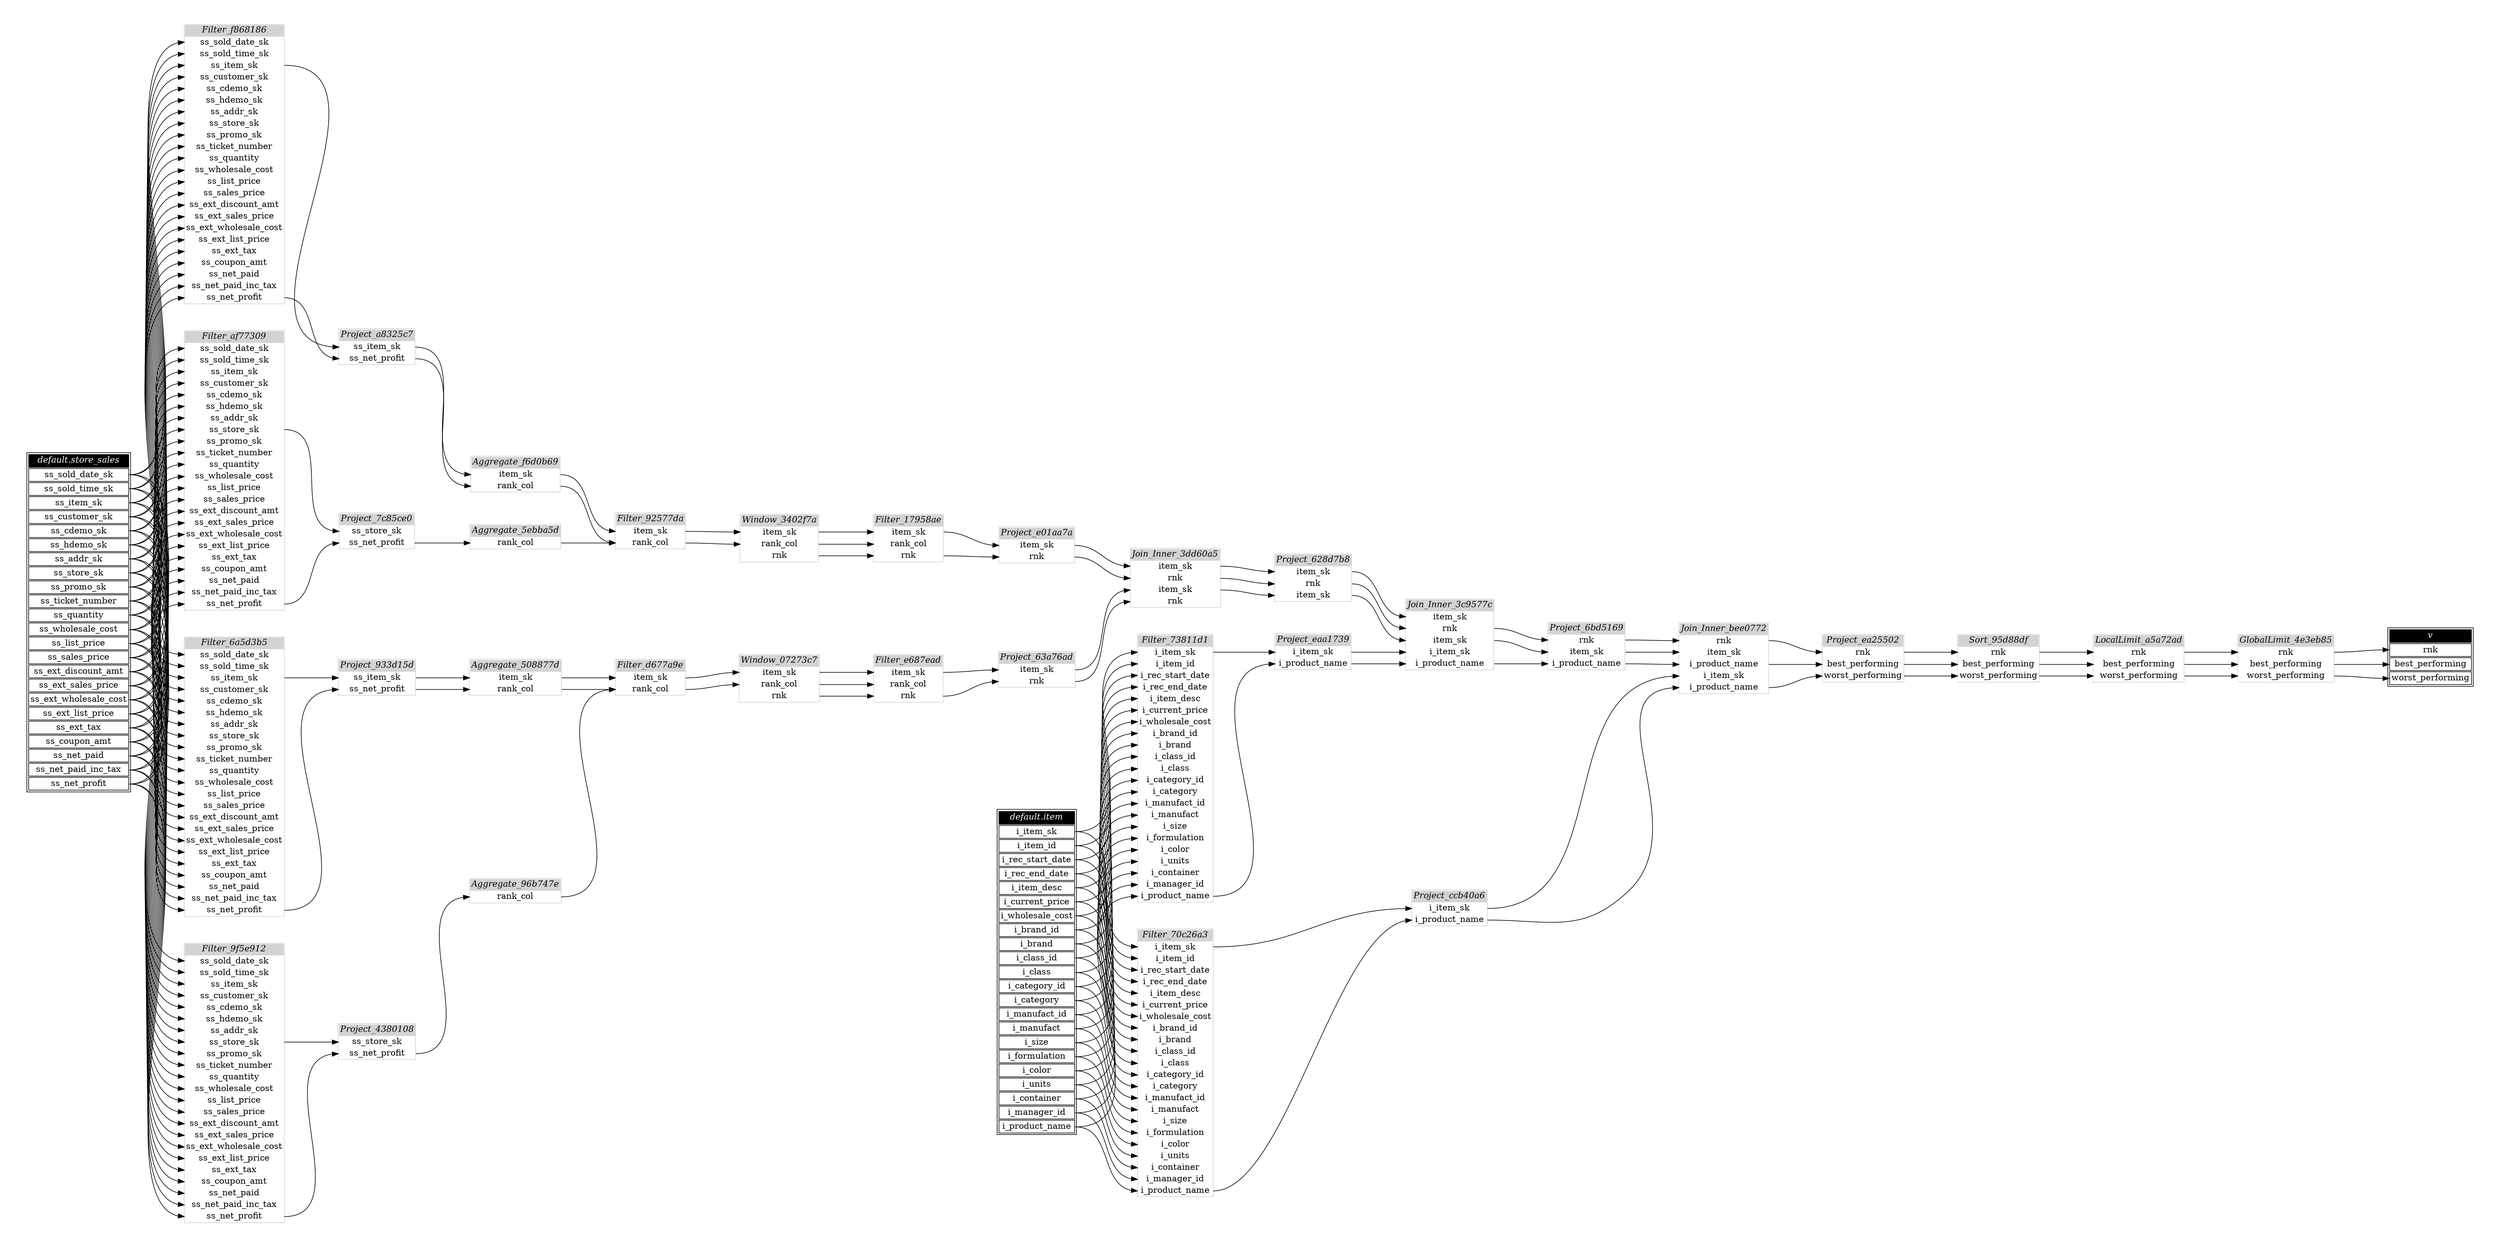// Automatically generated by TPCDSFlowTestSuite


digraph {
  graph [pad="0.5" nodesep="0.5" ranksep="1" fontname="Helvetica" rankdir=LR];
  node [shape=plaintext]

  
"Aggregate_508877d" [label=<
<table color="lightgray" border="1" cellborder="0" cellspacing="0">
  <tr><td bgcolor="lightgray" port="nodeName"><i>Aggregate_508877d</i></td></tr>
  <tr><td port="0">item_sk</td></tr>
<tr><td port="1">rank_col</td></tr>
</table>>];
     

"Aggregate_5ebba5d" [label=<
<table color="lightgray" border="1" cellborder="0" cellspacing="0">
  <tr><td bgcolor="lightgray" port="nodeName"><i>Aggregate_5ebba5d</i></td></tr>
  <tr><td port="0">rank_col</td></tr>
</table>>];
     

"Aggregate_96b747e" [label=<
<table color="lightgray" border="1" cellborder="0" cellspacing="0">
  <tr><td bgcolor="lightgray" port="nodeName"><i>Aggregate_96b747e</i></td></tr>
  <tr><td port="0">rank_col</td></tr>
</table>>];
     

"Aggregate_f6d0b69" [label=<
<table color="lightgray" border="1" cellborder="0" cellspacing="0">
  <tr><td bgcolor="lightgray" port="nodeName"><i>Aggregate_f6d0b69</i></td></tr>
  <tr><td port="0">item_sk</td></tr>
<tr><td port="1">rank_col</td></tr>
</table>>];
     

"Filter_17958ae" [label=<
<table color="lightgray" border="1" cellborder="0" cellspacing="0">
  <tr><td bgcolor="lightgray" port="nodeName"><i>Filter_17958ae</i></td></tr>
  <tr><td port="0">item_sk</td></tr>
<tr><td port="1">rank_col</td></tr>
<tr><td port="2">rnk</td></tr>
</table>>];
     

"Filter_6a5d3b5" [label=<
<table color="lightgray" border="1" cellborder="0" cellspacing="0">
  <tr><td bgcolor="lightgray" port="nodeName"><i>Filter_6a5d3b5</i></td></tr>
  <tr><td port="0">ss_sold_date_sk</td></tr>
<tr><td port="1">ss_sold_time_sk</td></tr>
<tr><td port="2">ss_item_sk</td></tr>
<tr><td port="3">ss_customer_sk</td></tr>
<tr><td port="4">ss_cdemo_sk</td></tr>
<tr><td port="5">ss_hdemo_sk</td></tr>
<tr><td port="6">ss_addr_sk</td></tr>
<tr><td port="7">ss_store_sk</td></tr>
<tr><td port="8">ss_promo_sk</td></tr>
<tr><td port="9">ss_ticket_number</td></tr>
<tr><td port="10">ss_quantity</td></tr>
<tr><td port="11">ss_wholesale_cost</td></tr>
<tr><td port="12">ss_list_price</td></tr>
<tr><td port="13">ss_sales_price</td></tr>
<tr><td port="14">ss_ext_discount_amt</td></tr>
<tr><td port="15">ss_ext_sales_price</td></tr>
<tr><td port="16">ss_ext_wholesale_cost</td></tr>
<tr><td port="17">ss_ext_list_price</td></tr>
<tr><td port="18">ss_ext_tax</td></tr>
<tr><td port="19">ss_coupon_amt</td></tr>
<tr><td port="20">ss_net_paid</td></tr>
<tr><td port="21">ss_net_paid_inc_tax</td></tr>
<tr><td port="22">ss_net_profit</td></tr>
</table>>];
     

"Filter_70c26a3" [label=<
<table color="lightgray" border="1" cellborder="0" cellspacing="0">
  <tr><td bgcolor="lightgray" port="nodeName"><i>Filter_70c26a3</i></td></tr>
  <tr><td port="0">i_item_sk</td></tr>
<tr><td port="1">i_item_id</td></tr>
<tr><td port="2">i_rec_start_date</td></tr>
<tr><td port="3">i_rec_end_date</td></tr>
<tr><td port="4">i_item_desc</td></tr>
<tr><td port="5">i_current_price</td></tr>
<tr><td port="6">i_wholesale_cost</td></tr>
<tr><td port="7">i_brand_id</td></tr>
<tr><td port="8">i_brand</td></tr>
<tr><td port="9">i_class_id</td></tr>
<tr><td port="10">i_class</td></tr>
<tr><td port="11">i_category_id</td></tr>
<tr><td port="12">i_category</td></tr>
<tr><td port="13">i_manufact_id</td></tr>
<tr><td port="14">i_manufact</td></tr>
<tr><td port="15">i_size</td></tr>
<tr><td port="16">i_formulation</td></tr>
<tr><td port="17">i_color</td></tr>
<tr><td port="18">i_units</td></tr>
<tr><td port="19">i_container</td></tr>
<tr><td port="20">i_manager_id</td></tr>
<tr><td port="21">i_product_name</td></tr>
</table>>];
     

"Filter_73811d1" [label=<
<table color="lightgray" border="1" cellborder="0" cellspacing="0">
  <tr><td bgcolor="lightgray" port="nodeName"><i>Filter_73811d1</i></td></tr>
  <tr><td port="0">i_item_sk</td></tr>
<tr><td port="1">i_item_id</td></tr>
<tr><td port="2">i_rec_start_date</td></tr>
<tr><td port="3">i_rec_end_date</td></tr>
<tr><td port="4">i_item_desc</td></tr>
<tr><td port="5">i_current_price</td></tr>
<tr><td port="6">i_wholesale_cost</td></tr>
<tr><td port="7">i_brand_id</td></tr>
<tr><td port="8">i_brand</td></tr>
<tr><td port="9">i_class_id</td></tr>
<tr><td port="10">i_class</td></tr>
<tr><td port="11">i_category_id</td></tr>
<tr><td port="12">i_category</td></tr>
<tr><td port="13">i_manufact_id</td></tr>
<tr><td port="14">i_manufact</td></tr>
<tr><td port="15">i_size</td></tr>
<tr><td port="16">i_formulation</td></tr>
<tr><td port="17">i_color</td></tr>
<tr><td port="18">i_units</td></tr>
<tr><td port="19">i_container</td></tr>
<tr><td port="20">i_manager_id</td></tr>
<tr><td port="21">i_product_name</td></tr>
</table>>];
     

"Filter_92577da" [label=<
<table color="lightgray" border="1" cellborder="0" cellspacing="0">
  <tr><td bgcolor="lightgray" port="nodeName"><i>Filter_92577da</i></td></tr>
  <tr><td port="0">item_sk</td></tr>
<tr><td port="1">rank_col</td></tr>
</table>>];
     

"Filter_9f5e912" [label=<
<table color="lightgray" border="1" cellborder="0" cellspacing="0">
  <tr><td bgcolor="lightgray" port="nodeName"><i>Filter_9f5e912</i></td></tr>
  <tr><td port="0">ss_sold_date_sk</td></tr>
<tr><td port="1">ss_sold_time_sk</td></tr>
<tr><td port="2">ss_item_sk</td></tr>
<tr><td port="3">ss_customer_sk</td></tr>
<tr><td port="4">ss_cdemo_sk</td></tr>
<tr><td port="5">ss_hdemo_sk</td></tr>
<tr><td port="6">ss_addr_sk</td></tr>
<tr><td port="7">ss_store_sk</td></tr>
<tr><td port="8">ss_promo_sk</td></tr>
<tr><td port="9">ss_ticket_number</td></tr>
<tr><td port="10">ss_quantity</td></tr>
<tr><td port="11">ss_wholesale_cost</td></tr>
<tr><td port="12">ss_list_price</td></tr>
<tr><td port="13">ss_sales_price</td></tr>
<tr><td port="14">ss_ext_discount_amt</td></tr>
<tr><td port="15">ss_ext_sales_price</td></tr>
<tr><td port="16">ss_ext_wholesale_cost</td></tr>
<tr><td port="17">ss_ext_list_price</td></tr>
<tr><td port="18">ss_ext_tax</td></tr>
<tr><td port="19">ss_coupon_amt</td></tr>
<tr><td port="20">ss_net_paid</td></tr>
<tr><td port="21">ss_net_paid_inc_tax</td></tr>
<tr><td port="22">ss_net_profit</td></tr>
</table>>];
     

"Filter_af77309" [label=<
<table color="lightgray" border="1" cellborder="0" cellspacing="0">
  <tr><td bgcolor="lightgray" port="nodeName"><i>Filter_af77309</i></td></tr>
  <tr><td port="0">ss_sold_date_sk</td></tr>
<tr><td port="1">ss_sold_time_sk</td></tr>
<tr><td port="2">ss_item_sk</td></tr>
<tr><td port="3">ss_customer_sk</td></tr>
<tr><td port="4">ss_cdemo_sk</td></tr>
<tr><td port="5">ss_hdemo_sk</td></tr>
<tr><td port="6">ss_addr_sk</td></tr>
<tr><td port="7">ss_store_sk</td></tr>
<tr><td port="8">ss_promo_sk</td></tr>
<tr><td port="9">ss_ticket_number</td></tr>
<tr><td port="10">ss_quantity</td></tr>
<tr><td port="11">ss_wholesale_cost</td></tr>
<tr><td port="12">ss_list_price</td></tr>
<tr><td port="13">ss_sales_price</td></tr>
<tr><td port="14">ss_ext_discount_amt</td></tr>
<tr><td port="15">ss_ext_sales_price</td></tr>
<tr><td port="16">ss_ext_wholesale_cost</td></tr>
<tr><td port="17">ss_ext_list_price</td></tr>
<tr><td port="18">ss_ext_tax</td></tr>
<tr><td port="19">ss_coupon_amt</td></tr>
<tr><td port="20">ss_net_paid</td></tr>
<tr><td port="21">ss_net_paid_inc_tax</td></tr>
<tr><td port="22">ss_net_profit</td></tr>
</table>>];
     

"Filter_d677a9e" [label=<
<table color="lightgray" border="1" cellborder="0" cellspacing="0">
  <tr><td bgcolor="lightgray" port="nodeName"><i>Filter_d677a9e</i></td></tr>
  <tr><td port="0">item_sk</td></tr>
<tr><td port="1">rank_col</td></tr>
</table>>];
     

"Filter_e687ead" [label=<
<table color="lightgray" border="1" cellborder="0" cellspacing="0">
  <tr><td bgcolor="lightgray" port="nodeName"><i>Filter_e687ead</i></td></tr>
  <tr><td port="0">item_sk</td></tr>
<tr><td port="1">rank_col</td></tr>
<tr><td port="2">rnk</td></tr>
</table>>];
     

"Filter_f868186" [label=<
<table color="lightgray" border="1" cellborder="0" cellspacing="0">
  <tr><td bgcolor="lightgray" port="nodeName"><i>Filter_f868186</i></td></tr>
  <tr><td port="0">ss_sold_date_sk</td></tr>
<tr><td port="1">ss_sold_time_sk</td></tr>
<tr><td port="2">ss_item_sk</td></tr>
<tr><td port="3">ss_customer_sk</td></tr>
<tr><td port="4">ss_cdemo_sk</td></tr>
<tr><td port="5">ss_hdemo_sk</td></tr>
<tr><td port="6">ss_addr_sk</td></tr>
<tr><td port="7">ss_store_sk</td></tr>
<tr><td port="8">ss_promo_sk</td></tr>
<tr><td port="9">ss_ticket_number</td></tr>
<tr><td port="10">ss_quantity</td></tr>
<tr><td port="11">ss_wholesale_cost</td></tr>
<tr><td port="12">ss_list_price</td></tr>
<tr><td port="13">ss_sales_price</td></tr>
<tr><td port="14">ss_ext_discount_amt</td></tr>
<tr><td port="15">ss_ext_sales_price</td></tr>
<tr><td port="16">ss_ext_wholesale_cost</td></tr>
<tr><td port="17">ss_ext_list_price</td></tr>
<tr><td port="18">ss_ext_tax</td></tr>
<tr><td port="19">ss_coupon_amt</td></tr>
<tr><td port="20">ss_net_paid</td></tr>
<tr><td port="21">ss_net_paid_inc_tax</td></tr>
<tr><td port="22">ss_net_profit</td></tr>
</table>>];
     

"GlobalLimit_4e3eb85" [label=<
<table color="lightgray" border="1" cellborder="0" cellspacing="0">
  <tr><td bgcolor="lightgray" port="nodeName"><i>GlobalLimit_4e3eb85</i></td></tr>
  <tr><td port="0">rnk</td></tr>
<tr><td port="1">best_performing</td></tr>
<tr><td port="2">worst_performing</td></tr>
</table>>];
     

"Join_Inner_3c9577c" [label=<
<table color="lightgray" border="1" cellborder="0" cellspacing="0">
  <tr><td bgcolor="lightgray" port="nodeName"><i>Join_Inner_3c9577c</i></td></tr>
  <tr><td port="0">item_sk</td></tr>
<tr><td port="1">rnk</td></tr>
<tr><td port="2">item_sk</td></tr>
<tr><td port="3">i_item_sk</td></tr>
<tr><td port="4">i_product_name</td></tr>
</table>>];
     

"Join_Inner_3dd60a5" [label=<
<table color="lightgray" border="1" cellborder="0" cellspacing="0">
  <tr><td bgcolor="lightgray" port="nodeName"><i>Join_Inner_3dd60a5</i></td></tr>
  <tr><td port="0">item_sk</td></tr>
<tr><td port="1">rnk</td></tr>
<tr><td port="2">item_sk</td></tr>
<tr><td port="3">rnk</td></tr>
</table>>];
     

"Join_Inner_bee0772" [label=<
<table color="lightgray" border="1" cellborder="0" cellspacing="0">
  <tr><td bgcolor="lightgray" port="nodeName"><i>Join_Inner_bee0772</i></td></tr>
  <tr><td port="0">rnk</td></tr>
<tr><td port="1">item_sk</td></tr>
<tr><td port="2">i_product_name</td></tr>
<tr><td port="3">i_item_sk</td></tr>
<tr><td port="4">i_product_name</td></tr>
</table>>];
     

"LocalLimit_a5a72ad" [label=<
<table color="lightgray" border="1" cellborder="0" cellspacing="0">
  <tr><td bgcolor="lightgray" port="nodeName"><i>LocalLimit_a5a72ad</i></td></tr>
  <tr><td port="0">rnk</td></tr>
<tr><td port="1">best_performing</td></tr>
<tr><td port="2">worst_performing</td></tr>
</table>>];
     

"Project_4380108" [label=<
<table color="lightgray" border="1" cellborder="0" cellspacing="0">
  <tr><td bgcolor="lightgray" port="nodeName"><i>Project_4380108</i></td></tr>
  <tr><td port="0">ss_store_sk</td></tr>
<tr><td port="1">ss_net_profit</td></tr>
</table>>];
     

"Project_628d7b8" [label=<
<table color="lightgray" border="1" cellborder="0" cellspacing="0">
  <tr><td bgcolor="lightgray" port="nodeName"><i>Project_628d7b8</i></td></tr>
  <tr><td port="0">item_sk</td></tr>
<tr><td port="1">rnk</td></tr>
<tr><td port="2">item_sk</td></tr>
</table>>];
     

"Project_63a76ad" [label=<
<table color="lightgray" border="1" cellborder="0" cellspacing="0">
  <tr><td bgcolor="lightgray" port="nodeName"><i>Project_63a76ad</i></td></tr>
  <tr><td port="0">item_sk</td></tr>
<tr><td port="1">rnk</td></tr>
</table>>];
     

"Project_6bd5169" [label=<
<table color="lightgray" border="1" cellborder="0" cellspacing="0">
  <tr><td bgcolor="lightgray" port="nodeName"><i>Project_6bd5169</i></td></tr>
  <tr><td port="0">rnk</td></tr>
<tr><td port="1">item_sk</td></tr>
<tr><td port="2">i_product_name</td></tr>
</table>>];
     

"Project_7c85ce0" [label=<
<table color="lightgray" border="1" cellborder="0" cellspacing="0">
  <tr><td bgcolor="lightgray" port="nodeName"><i>Project_7c85ce0</i></td></tr>
  <tr><td port="0">ss_store_sk</td></tr>
<tr><td port="1">ss_net_profit</td></tr>
</table>>];
     

"Project_933d15d" [label=<
<table color="lightgray" border="1" cellborder="0" cellspacing="0">
  <tr><td bgcolor="lightgray" port="nodeName"><i>Project_933d15d</i></td></tr>
  <tr><td port="0">ss_item_sk</td></tr>
<tr><td port="1">ss_net_profit</td></tr>
</table>>];
     

"Project_a8325c7" [label=<
<table color="lightgray" border="1" cellborder="0" cellspacing="0">
  <tr><td bgcolor="lightgray" port="nodeName"><i>Project_a8325c7</i></td></tr>
  <tr><td port="0">ss_item_sk</td></tr>
<tr><td port="1">ss_net_profit</td></tr>
</table>>];
     

"Project_ccb40a6" [label=<
<table color="lightgray" border="1" cellborder="0" cellspacing="0">
  <tr><td bgcolor="lightgray" port="nodeName"><i>Project_ccb40a6</i></td></tr>
  <tr><td port="0">i_item_sk</td></tr>
<tr><td port="1">i_product_name</td></tr>
</table>>];
     

"Project_e01aa7a" [label=<
<table color="lightgray" border="1" cellborder="0" cellspacing="0">
  <tr><td bgcolor="lightgray" port="nodeName"><i>Project_e01aa7a</i></td></tr>
  <tr><td port="0">item_sk</td></tr>
<tr><td port="1">rnk</td></tr>
</table>>];
     

"Project_ea25502" [label=<
<table color="lightgray" border="1" cellborder="0" cellspacing="0">
  <tr><td bgcolor="lightgray" port="nodeName"><i>Project_ea25502</i></td></tr>
  <tr><td port="0">rnk</td></tr>
<tr><td port="1">best_performing</td></tr>
<tr><td port="2">worst_performing</td></tr>
</table>>];
     

"Project_eaa1739" [label=<
<table color="lightgray" border="1" cellborder="0" cellspacing="0">
  <tr><td bgcolor="lightgray" port="nodeName"><i>Project_eaa1739</i></td></tr>
  <tr><td port="0">i_item_sk</td></tr>
<tr><td port="1">i_product_name</td></tr>
</table>>];
     

"Sort_95d88df" [label=<
<table color="lightgray" border="1" cellborder="0" cellspacing="0">
  <tr><td bgcolor="lightgray" port="nodeName"><i>Sort_95d88df</i></td></tr>
  <tr><td port="0">rnk</td></tr>
<tr><td port="1">best_performing</td></tr>
<tr><td port="2">worst_performing</td></tr>
</table>>];
     

"Window_07273c7" [label=<
<table color="lightgray" border="1" cellborder="0" cellspacing="0">
  <tr><td bgcolor="lightgray" port="nodeName"><i>Window_07273c7</i></td></tr>
  <tr><td port="0">item_sk</td></tr>
<tr><td port="1">rank_col</td></tr>
<tr><td port="2">rnk</td></tr>
</table>>];
     

"Window_3402f7a" [label=<
<table color="lightgray" border="1" cellborder="0" cellspacing="0">
  <tr><td bgcolor="lightgray" port="nodeName"><i>Window_3402f7a</i></td></tr>
  <tr><td port="0">item_sk</td></tr>
<tr><td port="1">rank_col</td></tr>
<tr><td port="2">rnk</td></tr>
</table>>];
     

"default.item" [color="black" label=<
<table>
  <tr><td bgcolor="black" port="nodeName"><i><font color="white">default.item</font></i></td></tr>
  <tr><td port="0">i_item_sk</td></tr>
<tr><td port="1">i_item_id</td></tr>
<tr><td port="2">i_rec_start_date</td></tr>
<tr><td port="3">i_rec_end_date</td></tr>
<tr><td port="4">i_item_desc</td></tr>
<tr><td port="5">i_current_price</td></tr>
<tr><td port="6">i_wholesale_cost</td></tr>
<tr><td port="7">i_brand_id</td></tr>
<tr><td port="8">i_brand</td></tr>
<tr><td port="9">i_class_id</td></tr>
<tr><td port="10">i_class</td></tr>
<tr><td port="11">i_category_id</td></tr>
<tr><td port="12">i_category</td></tr>
<tr><td port="13">i_manufact_id</td></tr>
<tr><td port="14">i_manufact</td></tr>
<tr><td port="15">i_size</td></tr>
<tr><td port="16">i_formulation</td></tr>
<tr><td port="17">i_color</td></tr>
<tr><td port="18">i_units</td></tr>
<tr><td port="19">i_container</td></tr>
<tr><td port="20">i_manager_id</td></tr>
<tr><td port="21">i_product_name</td></tr>
</table>>];
     

"default.store_sales" [color="black" label=<
<table>
  <tr><td bgcolor="black" port="nodeName"><i><font color="white">default.store_sales</font></i></td></tr>
  <tr><td port="0">ss_sold_date_sk</td></tr>
<tr><td port="1">ss_sold_time_sk</td></tr>
<tr><td port="2">ss_item_sk</td></tr>
<tr><td port="3">ss_customer_sk</td></tr>
<tr><td port="4">ss_cdemo_sk</td></tr>
<tr><td port="5">ss_hdemo_sk</td></tr>
<tr><td port="6">ss_addr_sk</td></tr>
<tr><td port="7">ss_store_sk</td></tr>
<tr><td port="8">ss_promo_sk</td></tr>
<tr><td port="9">ss_ticket_number</td></tr>
<tr><td port="10">ss_quantity</td></tr>
<tr><td port="11">ss_wholesale_cost</td></tr>
<tr><td port="12">ss_list_price</td></tr>
<tr><td port="13">ss_sales_price</td></tr>
<tr><td port="14">ss_ext_discount_amt</td></tr>
<tr><td port="15">ss_ext_sales_price</td></tr>
<tr><td port="16">ss_ext_wholesale_cost</td></tr>
<tr><td port="17">ss_ext_list_price</td></tr>
<tr><td port="18">ss_ext_tax</td></tr>
<tr><td port="19">ss_coupon_amt</td></tr>
<tr><td port="20">ss_net_paid</td></tr>
<tr><td port="21">ss_net_paid_inc_tax</td></tr>
<tr><td port="22">ss_net_profit</td></tr>
</table>>];
     

"v" [color="black" label=<
<table>
  <tr><td bgcolor="black" port="nodeName"><i><font color="white">v</font></i></td></tr>
  <tr><td port="0">rnk</td></tr>
<tr><td port="1">best_performing</td></tr>
<tr><td port="2">worst_performing</td></tr>
</table>>];
     
  "Aggregate_508877d":0 -> "Filter_d677a9e":0;
"Aggregate_508877d":1 -> "Filter_d677a9e":1;
"Aggregate_5ebba5d":0 -> "Filter_92577da":1;
"Aggregate_96b747e":0 -> "Filter_d677a9e":1;
"Aggregate_f6d0b69":0 -> "Filter_92577da":0;
"Aggregate_f6d0b69":1 -> "Filter_92577da":1;
"Filter_17958ae":0 -> "Project_e01aa7a":0;
"Filter_17958ae":2 -> "Project_e01aa7a":1;
"Filter_6a5d3b5":2 -> "Project_933d15d":0;
"Filter_6a5d3b5":22 -> "Project_933d15d":1;
"Filter_70c26a3":0 -> "Project_ccb40a6":0;
"Filter_70c26a3":21 -> "Project_ccb40a6":1;
"Filter_73811d1":0 -> "Project_eaa1739":0;
"Filter_73811d1":21 -> "Project_eaa1739":1;
"Filter_92577da":0 -> "Window_3402f7a":0;
"Filter_92577da":1 -> "Window_3402f7a":1;
"Filter_9f5e912":22 -> "Project_4380108":1;
"Filter_9f5e912":7 -> "Project_4380108":0;
"Filter_af77309":22 -> "Project_7c85ce0":1;
"Filter_af77309":7 -> "Project_7c85ce0":0;
"Filter_d677a9e":0 -> "Window_07273c7":0;
"Filter_d677a9e":1 -> "Window_07273c7":1;
"Filter_e687ead":0 -> "Project_63a76ad":0;
"Filter_e687ead":2 -> "Project_63a76ad":1;
"Filter_f868186":2 -> "Project_a8325c7":0;
"Filter_f868186":22 -> "Project_a8325c7":1;
"GlobalLimit_4e3eb85":0 -> "v":0;
"GlobalLimit_4e3eb85":1 -> "v":1;
"GlobalLimit_4e3eb85":2 -> "v":2;
"Join_Inner_3c9577c":1 -> "Project_6bd5169":0;
"Join_Inner_3c9577c":2 -> "Project_6bd5169":1;
"Join_Inner_3c9577c":4 -> "Project_6bd5169":2;
"Join_Inner_3dd60a5":0 -> "Project_628d7b8":0;
"Join_Inner_3dd60a5":1 -> "Project_628d7b8":1;
"Join_Inner_3dd60a5":2 -> "Project_628d7b8":2;
"Join_Inner_bee0772":0 -> "Project_ea25502":0;
"Join_Inner_bee0772":2 -> "Project_ea25502":1;
"Join_Inner_bee0772":4 -> "Project_ea25502":2;
"LocalLimit_a5a72ad":0 -> "GlobalLimit_4e3eb85":0;
"LocalLimit_a5a72ad":1 -> "GlobalLimit_4e3eb85":1;
"LocalLimit_a5a72ad":2 -> "GlobalLimit_4e3eb85":2;
"Project_4380108":1 -> "Aggregate_96b747e":0;
"Project_628d7b8":0 -> "Join_Inner_3c9577c":0;
"Project_628d7b8":1 -> "Join_Inner_3c9577c":1;
"Project_628d7b8":2 -> "Join_Inner_3c9577c":2;
"Project_63a76ad":0 -> "Join_Inner_3dd60a5":2;
"Project_63a76ad":1 -> "Join_Inner_3dd60a5":3;
"Project_6bd5169":0 -> "Join_Inner_bee0772":0;
"Project_6bd5169":1 -> "Join_Inner_bee0772":1;
"Project_6bd5169":2 -> "Join_Inner_bee0772":2;
"Project_7c85ce0":1 -> "Aggregate_5ebba5d":0;
"Project_933d15d":0 -> "Aggregate_508877d":0;
"Project_933d15d":1 -> "Aggregate_508877d":1;
"Project_a8325c7":0 -> "Aggregate_f6d0b69":0;
"Project_a8325c7":1 -> "Aggregate_f6d0b69":1;
"Project_ccb40a6":0 -> "Join_Inner_bee0772":3;
"Project_ccb40a6":1 -> "Join_Inner_bee0772":4;
"Project_e01aa7a":0 -> "Join_Inner_3dd60a5":0;
"Project_e01aa7a":1 -> "Join_Inner_3dd60a5":1;
"Project_ea25502":0 -> "Sort_95d88df":0;
"Project_ea25502":1 -> "Sort_95d88df":1;
"Project_ea25502":2 -> "Sort_95d88df":2;
"Project_eaa1739":0 -> "Join_Inner_3c9577c":3;
"Project_eaa1739":1 -> "Join_Inner_3c9577c":4;
"Sort_95d88df":0 -> "LocalLimit_a5a72ad":0;
"Sort_95d88df":1 -> "LocalLimit_a5a72ad":1;
"Sort_95d88df":2 -> "LocalLimit_a5a72ad":2;
"Window_07273c7":0 -> "Filter_e687ead":0;
"Window_07273c7":1 -> "Filter_e687ead":1;
"Window_07273c7":2 -> "Filter_e687ead":2;
"Window_3402f7a":0 -> "Filter_17958ae":0;
"Window_3402f7a":1 -> "Filter_17958ae":1;
"Window_3402f7a":2 -> "Filter_17958ae":2;
"default.item":0 -> "Filter_70c26a3":0;
"default.item":0 -> "Filter_73811d1":0;
"default.item":1 -> "Filter_70c26a3":1;
"default.item":1 -> "Filter_73811d1":1;
"default.item":10 -> "Filter_70c26a3":10;
"default.item":10 -> "Filter_73811d1":10;
"default.item":11 -> "Filter_70c26a3":11;
"default.item":11 -> "Filter_73811d1":11;
"default.item":12 -> "Filter_70c26a3":12;
"default.item":12 -> "Filter_73811d1":12;
"default.item":13 -> "Filter_70c26a3":13;
"default.item":13 -> "Filter_73811d1":13;
"default.item":14 -> "Filter_70c26a3":14;
"default.item":14 -> "Filter_73811d1":14;
"default.item":15 -> "Filter_70c26a3":15;
"default.item":15 -> "Filter_73811d1":15;
"default.item":16 -> "Filter_70c26a3":16;
"default.item":16 -> "Filter_73811d1":16;
"default.item":17 -> "Filter_70c26a3":17;
"default.item":17 -> "Filter_73811d1":17;
"default.item":18 -> "Filter_70c26a3":18;
"default.item":18 -> "Filter_73811d1":18;
"default.item":19 -> "Filter_70c26a3":19;
"default.item":19 -> "Filter_73811d1":19;
"default.item":2 -> "Filter_70c26a3":2;
"default.item":2 -> "Filter_73811d1":2;
"default.item":20 -> "Filter_70c26a3":20;
"default.item":20 -> "Filter_73811d1":20;
"default.item":21 -> "Filter_70c26a3":21;
"default.item":21 -> "Filter_73811d1":21;
"default.item":3 -> "Filter_70c26a3":3;
"default.item":3 -> "Filter_73811d1":3;
"default.item":4 -> "Filter_70c26a3":4;
"default.item":4 -> "Filter_73811d1":4;
"default.item":5 -> "Filter_70c26a3":5;
"default.item":5 -> "Filter_73811d1":5;
"default.item":6 -> "Filter_70c26a3":6;
"default.item":6 -> "Filter_73811d1":6;
"default.item":7 -> "Filter_70c26a3":7;
"default.item":7 -> "Filter_73811d1":7;
"default.item":8 -> "Filter_70c26a3":8;
"default.item":8 -> "Filter_73811d1":8;
"default.item":9 -> "Filter_70c26a3":9;
"default.item":9 -> "Filter_73811d1":9;
"default.store_sales":0 -> "Filter_6a5d3b5":0;
"default.store_sales":0 -> "Filter_9f5e912":0;
"default.store_sales":0 -> "Filter_af77309":0;
"default.store_sales":0 -> "Filter_f868186":0;
"default.store_sales":1 -> "Filter_6a5d3b5":1;
"default.store_sales":1 -> "Filter_9f5e912":1;
"default.store_sales":1 -> "Filter_af77309":1;
"default.store_sales":1 -> "Filter_f868186":1;
"default.store_sales":10 -> "Filter_6a5d3b5":10;
"default.store_sales":10 -> "Filter_9f5e912":10;
"default.store_sales":10 -> "Filter_af77309":10;
"default.store_sales":10 -> "Filter_f868186":10;
"default.store_sales":11 -> "Filter_6a5d3b5":11;
"default.store_sales":11 -> "Filter_9f5e912":11;
"default.store_sales":11 -> "Filter_af77309":11;
"default.store_sales":11 -> "Filter_f868186":11;
"default.store_sales":12 -> "Filter_6a5d3b5":12;
"default.store_sales":12 -> "Filter_9f5e912":12;
"default.store_sales":12 -> "Filter_af77309":12;
"default.store_sales":12 -> "Filter_f868186":12;
"default.store_sales":13 -> "Filter_6a5d3b5":13;
"default.store_sales":13 -> "Filter_9f5e912":13;
"default.store_sales":13 -> "Filter_af77309":13;
"default.store_sales":13 -> "Filter_f868186":13;
"default.store_sales":14 -> "Filter_6a5d3b5":14;
"default.store_sales":14 -> "Filter_9f5e912":14;
"default.store_sales":14 -> "Filter_af77309":14;
"default.store_sales":14 -> "Filter_f868186":14;
"default.store_sales":15 -> "Filter_6a5d3b5":15;
"default.store_sales":15 -> "Filter_9f5e912":15;
"default.store_sales":15 -> "Filter_af77309":15;
"default.store_sales":15 -> "Filter_f868186":15;
"default.store_sales":16 -> "Filter_6a5d3b5":16;
"default.store_sales":16 -> "Filter_9f5e912":16;
"default.store_sales":16 -> "Filter_af77309":16;
"default.store_sales":16 -> "Filter_f868186":16;
"default.store_sales":17 -> "Filter_6a5d3b5":17;
"default.store_sales":17 -> "Filter_9f5e912":17;
"default.store_sales":17 -> "Filter_af77309":17;
"default.store_sales":17 -> "Filter_f868186":17;
"default.store_sales":18 -> "Filter_6a5d3b5":18;
"default.store_sales":18 -> "Filter_9f5e912":18;
"default.store_sales":18 -> "Filter_af77309":18;
"default.store_sales":18 -> "Filter_f868186":18;
"default.store_sales":19 -> "Filter_6a5d3b5":19;
"default.store_sales":19 -> "Filter_9f5e912":19;
"default.store_sales":19 -> "Filter_af77309":19;
"default.store_sales":19 -> "Filter_f868186":19;
"default.store_sales":2 -> "Filter_6a5d3b5":2;
"default.store_sales":2 -> "Filter_9f5e912":2;
"default.store_sales":2 -> "Filter_af77309":2;
"default.store_sales":2 -> "Filter_f868186":2;
"default.store_sales":20 -> "Filter_6a5d3b5":20;
"default.store_sales":20 -> "Filter_9f5e912":20;
"default.store_sales":20 -> "Filter_af77309":20;
"default.store_sales":20 -> "Filter_f868186":20;
"default.store_sales":21 -> "Filter_6a5d3b5":21;
"default.store_sales":21 -> "Filter_9f5e912":21;
"default.store_sales":21 -> "Filter_af77309":21;
"default.store_sales":21 -> "Filter_f868186":21;
"default.store_sales":22 -> "Filter_6a5d3b5":22;
"default.store_sales":22 -> "Filter_9f5e912":22;
"default.store_sales":22 -> "Filter_af77309":22;
"default.store_sales":22 -> "Filter_f868186":22;
"default.store_sales":3 -> "Filter_6a5d3b5":3;
"default.store_sales":3 -> "Filter_9f5e912":3;
"default.store_sales":3 -> "Filter_af77309":3;
"default.store_sales":3 -> "Filter_f868186":3;
"default.store_sales":4 -> "Filter_6a5d3b5":4;
"default.store_sales":4 -> "Filter_9f5e912":4;
"default.store_sales":4 -> "Filter_af77309":4;
"default.store_sales":4 -> "Filter_f868186":4;
"default.store_sales":5 -> "Filter_6a5d3b5":5;
"default.store_sales":5 -> "Filter_9f5e912":5;
"default.store_sales":5 -> "Filter_af77309":5;
"default.store_sales":5 -> "Filter_f868186":5;
"default.store_sales":6 -> "Filter_6a5d3b5":6;
"default.store_sales":6 -> "Filter_9f5e912":6;
"default.store_sales":6 -> "Filter_af77309":6;
"default.store_sales":6 -> "Filter_f868186":6;
"default.store_sales":7 -> "Filter_6a5d3b5":7;
"default.store_sales":7 -> "Filter_9f5e912":7;
"default.store_sales":7 -> "Filter_af77309":7;
"default.store_sales":7 -> "Filter_f868186":7;
"default.store_sales":8 -> "Filter_6a5d3b5":8;
"default.store_sales":8 -> "Filter_9f5e912":8;
"default.store_sales":8 -> "Filter_af77309":8;
"default.store_sales":8 -> "Filter_f868186":8;
"default.store_sales":9 -> "Filter_6a5d3b5":9;
"default.store_sales":9 -> "Filter_9f5e912":9;
"default.store_sales":9 -> "Filter_af77309":9;
"default.store_sales":9 -> "Filter_f868186":9;
}
       